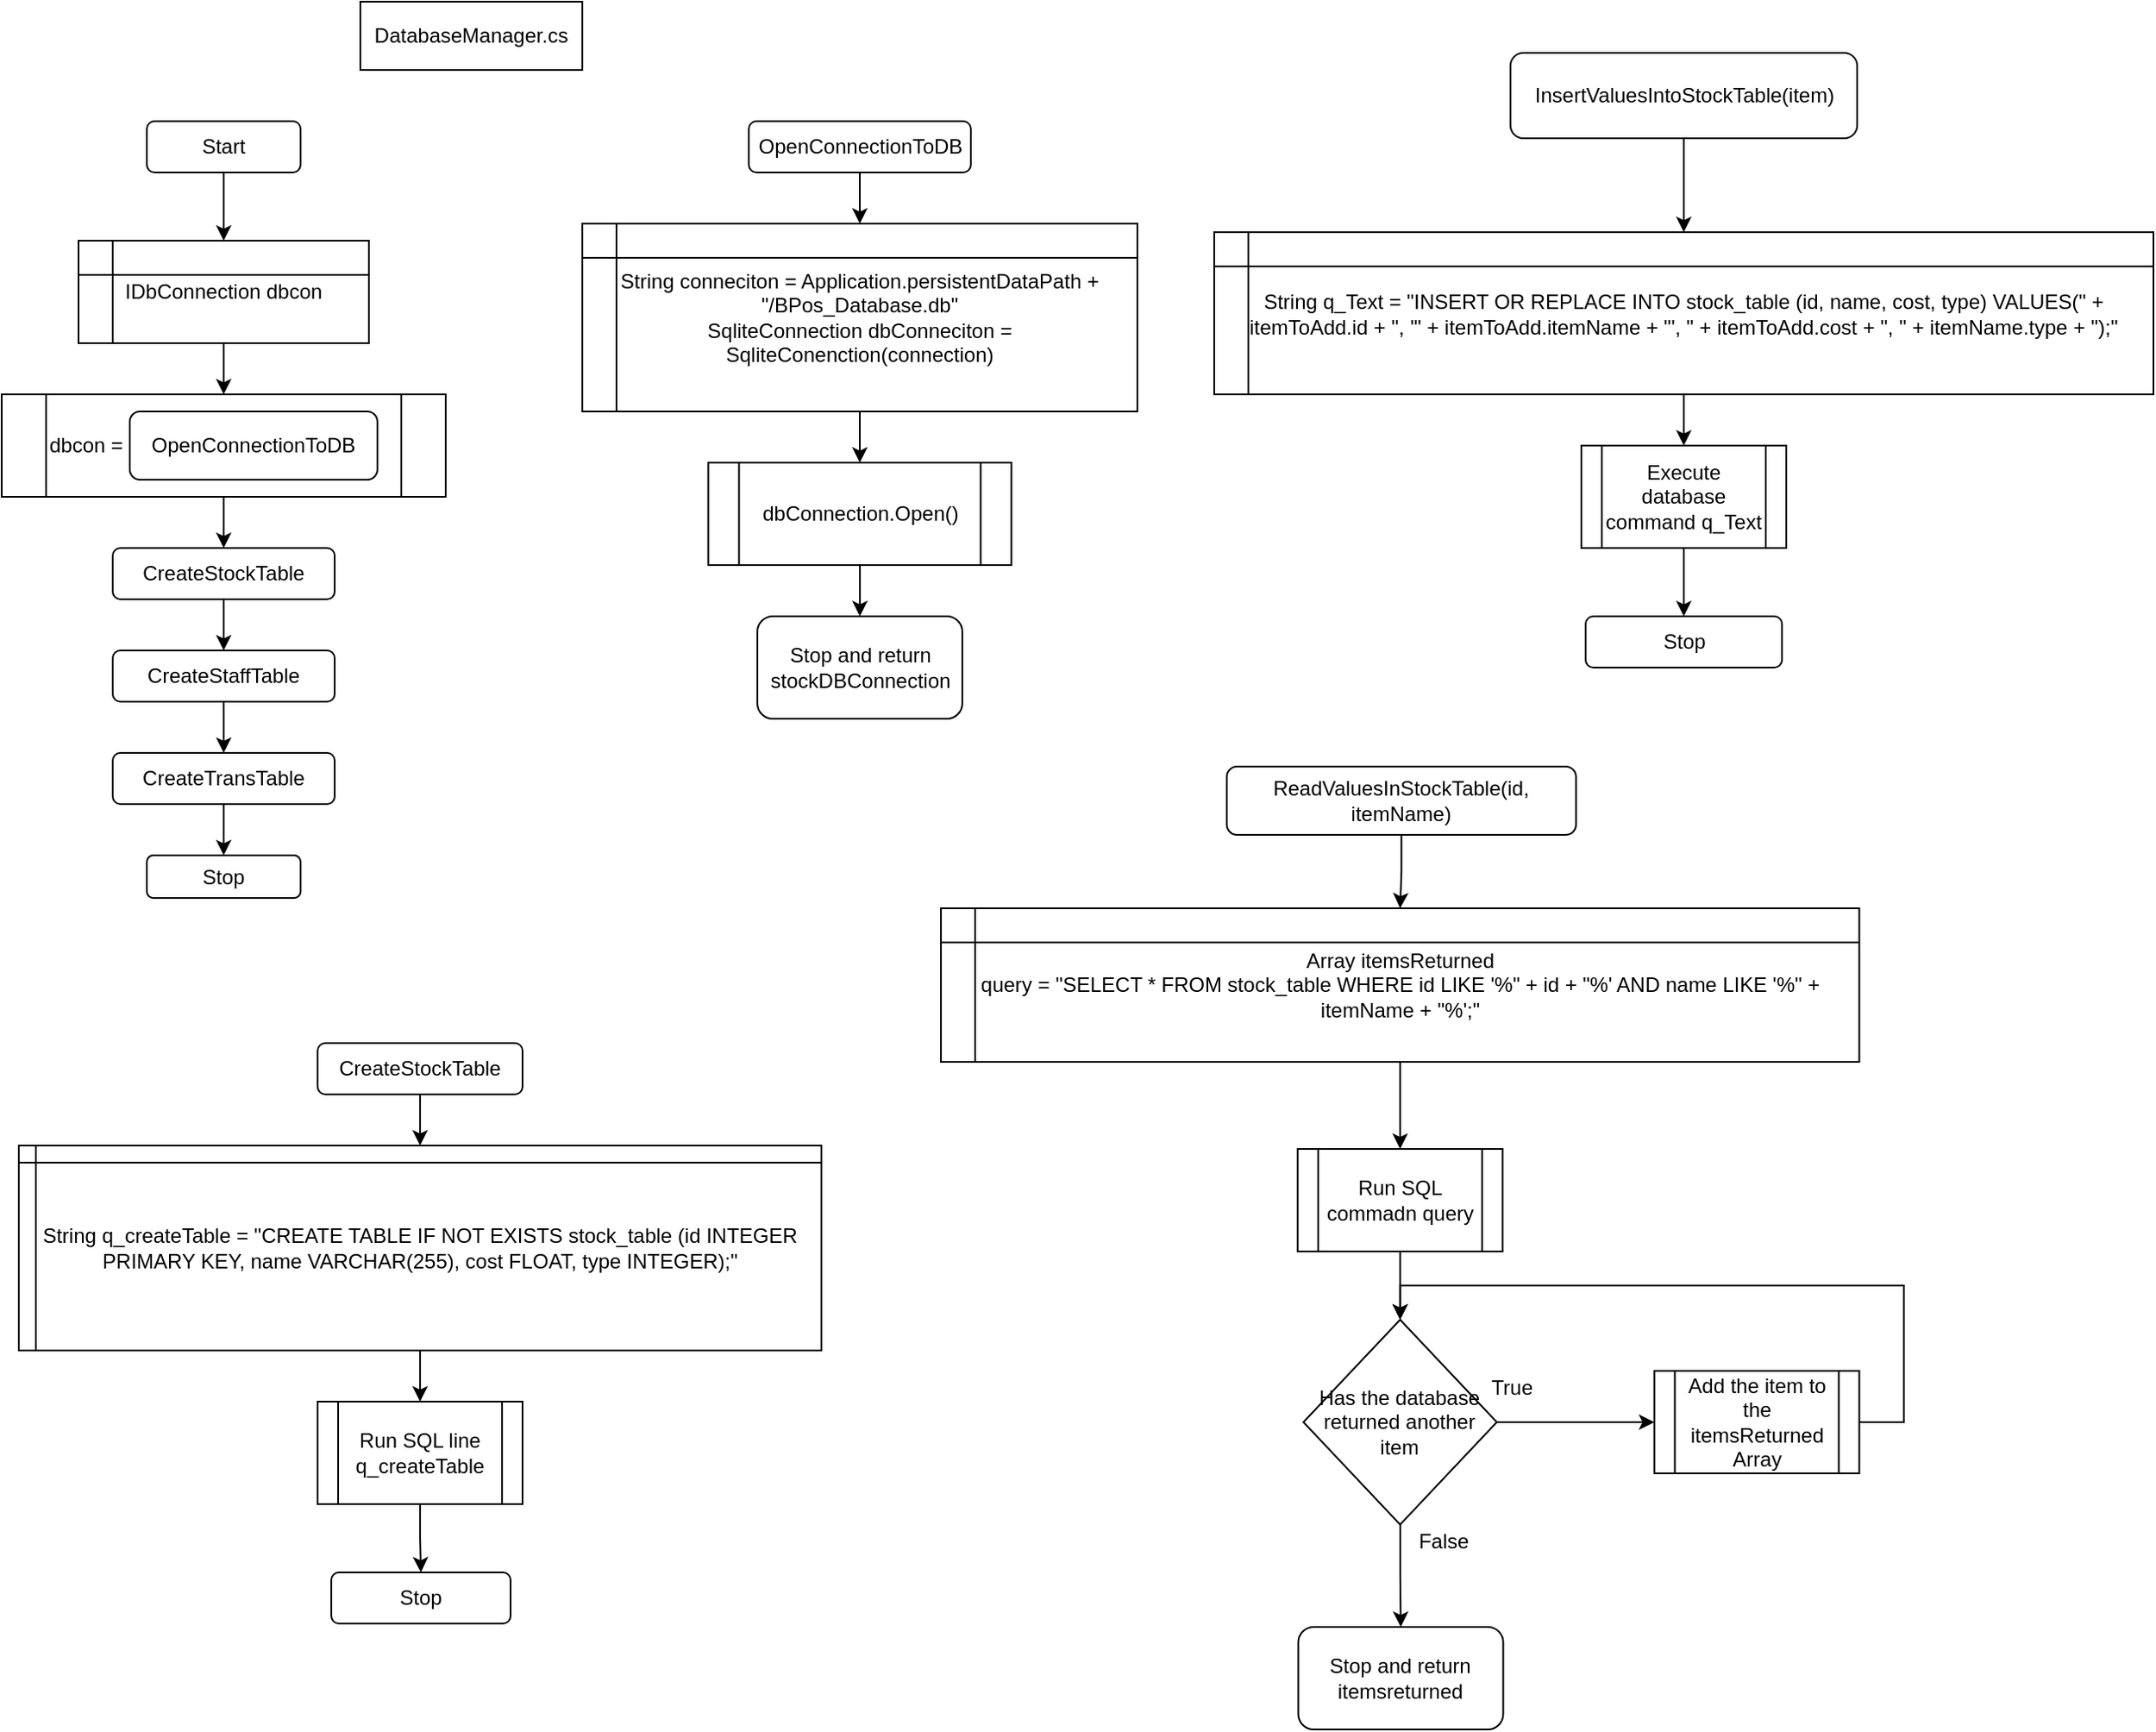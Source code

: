 <mxfile version="20.3.0" type="device"><diagram id="_nWCTIvSFppIu8Bw-RWP" name="Page-1"><mxGraphModel dx="852" dy="1394" grid="1" gridSize="10" guides="1" tooltips="1" connect="1" arrows="1" fold="1" page="1" pageScale="1" pageWidth="827" pageHeight="1169" math="0" shadow="0"><root><mxCell id="0"/><mxCell id="1" parent="0"/><mxCell id="BO90WfW25GwxFvMKdQtq-1" value="DatabaseManager.cs" style="rounded=0;whiteSpace=wrap;html=1;" parent="1" vertex="1"><mxGeometry x="230" y="30" width="130" height="40" as="geometry"/></mxCell><mxCell id="BO90WfW25GwxFvMKdQtq-12" style="edgeStyle=orthogonalEdgeStyle;rounded=0;orthogonalLoop=1;jettySize=auto;html=1;" parent="1" source="BO90WfW25GwxFvMKdQtq-2" target="BO90WfW25GwxFvMKdQtq-3" edge="1"><mxGeometry relative="1" as="geometry"/></mxCell><mxCell id="BO90WfW25GwxFvMKdQtq-2" value="Start" style="rounded=1;whiteSpace=wrap;html=1;" parent="1" vertex="1"><mxGeometry x="105" y="100" width="90" height="30" as="geometry"/></mxCell><mxCell id="BO90WfW25GwxFvMKdQtq-13" style="edgeStyle=orthogonalEdgeStyle;rounded=0;orthogonalLoop=1;jettySize=auto;html=1;entryX=0.5;entryY=0;entryDx=0;entryDy=0;" parent="1" source="BO90WfW25GwxFvMKdQtq-3" target="BO90WfW25GwxFvMKdQtq-5" edge="1"><mxGeometry relative="1" as="geometry"/></mxCell><mxCell id="BO90WfW25GwxFvMKdQtq-3" value="IDbConnection dbcon" style="shape=internalStorage;whiteSpace=wrap;html=1;backgroundOutline=1;" parent="1" vertex="1"><mxGeometry x="65" y="170" width="170" height="60" as="geometry"/></mxCell><mxCell id="BO90WfW25GwxFvMKdQtq-14" style="edgeStyle=orthogonalEdgeStyle;rounded=0;orthogonalLoop=1;jettySize=auto;html=1;entryX=0.5;entryY=0;entryDx=0;entryDy=0;" parent="1" source="BO90WfW25GwxFvMKdQtq-5" target="BO90WfW25GwxFvMKdQtq-7" edge="1"><mxGeometry relative="1" as="geometry"/></mxCell><mxCell id="BO90WfW25GwxFvMKdQtq-5" value="dbcon =" style="shape=process;whiteSpace=wrap;html=1;backgroundOutline=1;align=left;" parent="1" vertex="1"><mxGeometry x="20" y="260" width="260" height="60" as="geometry"/></mxCell><mxCell id="BO90WfW25GwxFvMKdQtq-4" value="OpenConnectionToDB" style="rounded=1;whiteSpace=wrap;html=1;" parent="1" vertex="1"><mxGeometry x="95" y="270" width="145" height="40" as="geometry"/></mxCell><mxCell id="BO90WfW25GwxFvMKdQtq-15" style="edgeStyle=orthogonalEdgeStyle;rounded=0;orthogonalLoop=1;jettySize=auto;html=1;entryX=0.5;entryY=0;entryDx=0;entryDy=0;" parent="1" source="BO90WfW25GwxFvMKdQtq-7" target="BO90WfW25GwxFvMKdQtq-9" edge="1"><mxGeometry relative="1" as="geometry"/></mxCell><mxCell id="BO90WfW25GwxFvMKdQtq-7" value="CreateStockTable" style="rounded=1;whiteSpace=wrap;html=1;" parent="1" vertex="1"><mxGeometry x="85" y="350" width="130" height="30" as="geometry"/></mxCell><mxCell id="BO90WfW25GwxFvMKdQtq-16" style="edgeStyle=orthogonalEdgeStyle;rounded=0;orthogonalLoop=1;jettySize=auto;html=1;entryX=0.5;entryY=0;entryDx=0;entryDy=0;" parent="1" source="BO90WfW25GwxFvMKdQtq-9" target="BO90WfW25GwxFvMKdQtq-10" edge="1"><mxGeometry relative="1" as="geometry"/></mxCell><mxCell id="BO90WfW25GwxFvMKdQtq-9" value="CreateStaffTable" style="rounded=1;whiteSpace=wrap;html=1;" parent="1" vertex="1"><mxGeometry x="85" y="410" width="130" height="30" as="geometry"/></mxCell><mxCell id="BO90WfW25GwxFvMKdQtq-17" style="edgeStyle=orthogonalEdgeStyle;rounded=0;orthogonalLoop=1;jettySize=auto;html=1;entryX=0.5;entryY=0;entryDx=0;entryDy=0;" parent="1" source="BO90WfW25GwxFvMKdQtq-10" target="BO90WfW25GwxFvMKdQtq-11" edge="1"><mxGeometry relative="1" as="geometry"/></mxCell><mxCell id="BO90WfW25GwxFvMKdQtq-10" value="CreateTransTable" style="rounded=1;whiteSpace=wrap;html=1;" parent="1" vertex="1"><mxGeometry x="85" y="470" width="130" height="30" as="geometry"/></mxCell><mxCell id="BO90WfW25GwxFvMKdQtq-11" value="Stop" style="rounded=1;whiteSpace=wrap;html=1;" parent="1" vertex="1"><mxGeometry x="105" y="530" width="90" height="25" as="geometry"/></mxCell><mxCell id="BO90WfW25GwxFvMKdQtq-22" style="edgeStyle=orthogonalEdgeStyle;rounded=0;orthogonalLoop=1;jettySize=auto;html=1;" parent="1" source="BO90WfW25GwxFvMKdQtq-18" target="BO90WfW25GwxFvMKdQtq-19" edge="1"><mxGeometry relative="1" as="geometry"/></mxCell><mxCell id="BO90WfW25GwxFvMKdQtq-18" value="OpenConnectionToDB" style="rounded=1;whiteSpace=wrap;html=1;" parent="1" vertex="1"><mxGeometry x="457.5" y="100" width="130" height="30" as="geometry"/></mxCell><mxCell id="BO90WfW25GwxFvMKdQtq-23" style="edgeStyle=orthogonalEdgeStyle;rounded=0;orthogonalLoop=1;jettySize=auto;html=1;entryX=0.5;entryY=0;entryDx=0;entryDy=0;" parent="1" source="BO90WfW25GwxFvMKdQtq-19" target="BO90WfW25GwxFvMKdQtq-20" edge="1"><mxGeometry relative="1" as="geometry"/></mxCell><mxCell id="BO90WfW25GwxFvMKdQtq-19" value="String conneciton = Application.persistentDataPath + &quot;/BPos_Database.db&quot;&lt;br&gt;SqliteConnection dbConneciton = SqliteConenction(connection)" style="shape=internalStorage;whiteSpace=wrap;html=1;backgroundOutline=1;" parent="1" vertex="1"><mxGeometry x="360" y="160" width="325" height="110" as="geometry"/></mxCell><mxCell id="BO90WfW25GwxFvMKdQtq-24" style="edgeStyle=orthogonalEdgeStyle;rounded=0;orthogonalLoop=1;jettySize=auto;html=1;entryX=0.5;entryY=0;entryDx=0;entryDy=0;" parent="1" source="BO90WfW25GwxFvMKdQtq-20" target="BO90WfW25GwxFvMKdQtq-21" edge="1"><mxGeometry relative="1" as="geometry"/></mxCell><mxCell id="BO90WfW25GwxFvMKdQtq-20" value="dbConnection.Open()" style="shape=process;whiteSpace=wrap;html=1;backgroundOutline=1;" parent="1" vertex="1"><mxGeometry x="433.75" y="300" width="177.5" height="60" as="geometry"/></mxCell><mxCell id="BO90WfW25GwxFvMKdQtq-21" value="Stop and return stockDBConnection" style="rounded=1;whiteSpace=wrap;html=1;" parent="1" vertex="1"><mxGeometry x="462.5" y="390" width="120" height="60" as="geometry"/></mxCell><mxCell id="BO90WfW25GwxFvMKdQtq-31" style="edgeStyle=orthogonalEdgeStyle;rounded=0;orthogonalLoop=1;jettySize=auto;html=1;" parent="1" source="BO90WfW25GwxFvMKdQtq-25" target="BO90WfW25GwxFvMKdQtq-26" edge="1"><mxGeometry relative="1" as="geometry"/></mxCell><mxCell id="BO90WfW25GwxFvMKdQtq-25" value="CreateStockTable" style="rounded=1;whiteSpace=wrap;html=1;" parent="1" vertex="1"><mxGeometry x="205" y="640" width="120" height="30" as="geometry"/></mxCell><mxCell id="BO90WfW25GwxFvMKdQtq-32" style="edgeStyle=orthogonalEdgeStyle;rounded=0;orthogonalLoop=1;jettySize=auto;html=1;" parent="1" source="BO90WfW25GwxFvMKdQtq-26" target="BO90WfW25GwxFvMKdQtq-27" edge="1"><mxGeometry relative="1" as="geometry"/></mxCell><mxCell id="BO90WfW25GwxFvMKdQtq-26" value="String q_createTable = &quot;CREATE TABLE IF NOT EXISTS stock_table (id INTEGER PRIMARY KEY, name VARCHAR(255), cost FLOAT, type INTEGER);&quot;" style="shape=internalStorage;whiteSpace=wrap;html=1;backgroundOutline=1;dx=10;dy=10;" parent="1" vertex="1"><mxGeometry x="30" y="700" width="470" height="120" as="geometry"/></mxCell><mxCell id="BO90WfW25GwxFvMKdQtq-33" style="edgeStyle=orthogonalEdgeStyle;rounded=0;orthogonalLoop=1;jettySize=auto;html=1;" parent="1" source="BO90WfW25GwxFvMKdQtq-27" target="BO90WfW25GwxFvMKdQtq-30" edge="1"><mxGeometry relative="1" as="geometry"/></mxCell><mxCell id="BO90WfW25GwxFvMKdQtq-27" value="Run SQL line q_createTable" style="shape=process;whiteSpace=wrap;html=1;backgroundOutline=1;" parent="1" vertex="1"><mxGeometry x="205" y="850" width="120" height="60" as="geometry"/></mxCell><mxCell id="BO90WfW25GwxFvMKdQtq-30" value="Stop" style="rounded=1;whiteSpace=wrap;html=1;" parent="1" vertex="1"><mxGeometry x="213" y="950" width="105" height="30" as="geometry"/></mxCell><mxCell id="l-cDMOSti3ahmJVdMGZ2-4" style="edgeStyle=orthogonalEdgeStyle;rounded=0;orthogonalLoop=1;jettySize=auto;html=1;entryX=0.5;entryY=0;entryDx=0;entryDy=0;" edge="1" parent="1" source="BO90WfW25GwxFvMKdQtq-48" target="l-cDMOSti3ahmJVdMGZ2-1"><mxGeometry relative="1" as="geometry"/></mxCell><mxCell id="BO90WfW25GwxFvMKdQtq-48" value="InsertValuesIntoStockTable(item)" style="rounded=1;whiteSpace=wrap;html=1;" parent="1" vertex="1"><mxGeometry x="903.5" y="60" width="203" height="50" as="geometry"/></mxCell><mxCell id="l-cDMOSti3ahmJVdMGZ2-5" style="edgeStyle=orthogonalEdgeStyle;rounded=0;orthogonalLoop=1;jettySize=auto;html=1;entryX=0.5;entryY=0;entryDx=0;entryDy=0;" edge="1" parent="1" source="l-cDMOSti3ahmJVdMGZ2-1" target="l-cDMOSti3ahmJVdMGZ2-2"><mxGeometry relative="1" as="geometry"/></mxCell><mxCell id="l-cDMOSti3ahmJVdMGZ2-1" value="String q_Text =&amp;nbsp;&quot;INSERT OR REPLACE INTO stock_table (id, name, cost, type) VALUES(&quot; + itemToAdd.id + &quot;, '&quot; + itemToAdd.itemName + &quot;', &quot; + itemToAdd.cost + &quot;, &quot; + itemName.type + &quot;);&quot;" style="shape=internalStorage;whiteSpace=wrap;html=1;backgroundOutline=1;" vertex="1" parent="1"><mxGeometry x="730" y="165" width="550" height="95" as="geometry"/></mxCell><mxCell id="l-cDMOSti3ahmJVdMGZ2-6" style="edgeStyle=orthogonalEdgeStyle;rounded=0;orthogonalLoop=1;jettySize=auto;html=1;entryX=0.5;entryY=0;entryDx=0;entryDy=0;" edge="1" parent="1" source="l-cDMOSti3ahmJVdMGZ2-2" target="l-cDMOSti3ahmJVdMGZ2-3"><mxGeometry relative="1" as="geometry"/></mxCell><mxCell id="l-cDMOSti3ahmJVdMGZ2-2" value="Execute database command q_Text" style="shape=process;whiteSpace=wrap;html=1;backgroundOutline=1;" vertex="1" parent="1"><mxGeometry x="945" y="290" width="120" height="60" as="geometry"/></mxCell><mxCell id="l-cDMOSti3ahmJVdMGZ2-3" value="Stop" style="rounded=1;whiteSpace=wrap;html=1;" vertex="1" parent="1"><mxGeometry x="947.5" y="390" width="115" height="30" as="geometry"/></mxCell><mxCell id="l-cDMOSti3ahmJVdMGZ2-13" style="edgeStyle=orthogonalEdgeStyle;rounded=0;orthogonalLoop=1;jettySize=auto;html=1;entryX=0.5;entryY=0;entryDx=0;entryDy=0;" edge="1" parent="1" source="l-cDMOSti3ahmJVdMGZ2-7" target="l-cDMOSti3ahmJVdMGZ2-8"><mxGeometry relative="1" as="geometry"/></mxCell><mxCell id="l-cDMOSti3ahmJVdMGZ2-7" value="ReadValuesInStockTable(id, itemName)" style="rounded=1;whiteSpace=wrap;html=1;" vertex="1" parent="1"><mxGeometry x="737.37" y="478" width="204.5" height="40" as="geometry"/></mxCell><mxCell id="l-cDMOSti3ahmJVdMGZ2-14" style="edgeStyle=orthogonalEdgeStyle;rounded=0;orthogonalLoop=1;jettySize=auto;html=1;entryX=0.5;entryY=0;entryDx=0;entryDy=0;" edge="1" parent="1" source="l-cDMOSti3ahmJVdMGZ2-8" target="l-cDMOSti3ahmJVdMGZ2-9"><mxGeometry relative="1" as="geometry"/></mxCell><mxCell id="l-cDMOSti3ahmJVdMGZ2-8" value="Array itemsReturned&lt;br&gt;query =&amp;nbsp;&quot;SELECT * FROM stock_table WHERE id LIKE '%&quot; + id + &quot;%' AND name LIKE '%&quot; + itemName + &quot;%';&quot;" style="shape=internalStorage;whiteSpace=wrap;html=1;backgroundOutline=1;" vertex="1" parent="1"><mxGeometry x="570" y="561" width="537.75" height="90" as="geometry"/></mxCell><mxCell id="l-cDMOSti3ahmJVdMGZ2-15" style="edgeStyle=orthogonalEdgeStyle;rounded=0;orthogonalLoop=1;jettySize=auto;html=1;entryX=0.5;entryY=0;entryDx=0;entryDy=0;" edge="1" parent="1" source="l-cDMOSti3ahmJVdMGZ2-9" target="l-cDMOSti3ahmJVdMGZ2-10"><mxGeometry relative="1" as="geometry"/></mxCell><mxCell id="l-cDMOSti3ahmJVdMGZ2-9" value="Run SQL commadn query" style="shape=process;whiteSpace=wrap;html=1;backgroundOutline=1;" vertex="1" parent="1"><mxGeometry x="778.87" y="702" width="120" height="60" as="geometry"/></mxCell><mxCell id="l-cDMOSti3ahmJVdMGZ2-16" style="edgeStyle=orthogonalEdgeStyle;rounded=0;orthogonalLoop=1;jettySize=auto;html=1;entryX=0.5;entryY=0;entryDx=0;entryDy=0;" edge="1" parent="1" source="l-cDMOSti3ahmJVdMGZ2-10" target="l-cDMOSti3ahmJVdMGZ2-12"><mxGeometry relative="1" as="geometry"/></mxCell><mxCell id="l-cDMOSti3ahmJVdMGZ2-18" style="edgeStyle=orthogonalEdgeStyle;rounded=0;orthogonalLoop=1;jettySize=auto;html=1;entryX=0;entryY=0.5;entryDx=0;entryDy=0;" edge="1" parent="1" source="l-cDMOSti3ahmJVdMGZ2-10" target="l-cDMOSti3ahmJVdMGZ2-11"><mxGeometry relative="1" as="geometry"/></mxCell><mxCell id="l-cDMOSti3ahmJVdMGZ2-10" value="Has the database returned another item" style="rhombus;whiteSpace=wrap;html=1;" vertex="1" parent="1"><mxGeometry x="782.25" y="802" width="113.25" height="120" as="geometry"/></mxCell><mxCell id="l-cDMOSti3ahmJVdMGZ2-19" style="edgeStyle=orthogonalEdgeStyle;rounded=0;orthogonalLoop=1;jettySize=auto;html=1;entryX=0.5;entryY=0;entryDx=0;entryDy=0;" edge="1" parent="1" source="l-cDMOSti3ahmJVdMGZ2-11" target="l-cDMOSti3ahmJVdMGZ2-10"><mxGeometry relative="1" as="geometry"><Array as="points"><mxPoint x="1133.87" y="862"/><mxPoint x="1133.87" y="782"/><mxPoint x="838.87" y="782"/></Array></mxGeometry></mxCell><mxCell id="l-cDMOSti3ahmJVdMGZ2-11" value="Add the item to the itemsReturned Array" style="shape=process;whiteSpace=wrap;html=1;backgroundOutline=1;" vertex="1" parent="1"><mxGeometry x="987.75" y="832" width="120" height="60" as="geometry"/></mxCell><mxCell id="l-cDMOSti3ahmJVdMGZ2-12" value="Stop and return itemsreturned" style="rounded=1;whiteSpace=wrap;html=1;" vertex="1" parent="1"><mxGeometry x="779.25" y="982" width="120" height="60" as="geometry"/></mxCell><mxCell id="l-cDMOSti3ahmJVdMGZ2-17" value="False" style="text;html=1;align=center;verticalAlign=middle;resizable=0;points=[];autosize=1;strokeColor=none;fillColor=none;" vertex="1" parent="1"><mxGeometry x="838.87" y="917" width="50" height="30" as="geometry"/></mxCell><mxCell id="l-cDMOSti3ahmJVdMGZ2-20" value="True" style="text;html=1;align=center;verticalAlign=middle;resizable=0;points=[];autosize=1;strokeColor=none;fillColor=none;" vertex="1" parent="1"><mxGeometry x="878.87" y="827" width="50" height="30" as="geometry"/></mxCell></root></mxGraphModel></diagram></mxfile>